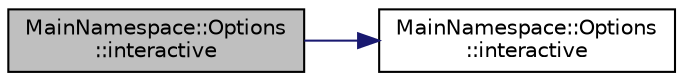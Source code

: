 digraph "MainNamespace::Options::interactive"
{
 // INTERACTIVE_SVG=YES
 // LATEX_PDF_SIZE
  edge [fontname="Helvetica",fontsize="10",labelfontname="Helvetica",labelfontsize="10"];
  node [fontname="Helvetica",fontsize="10",shape=record];
  rankdir="LR";
  Node1 [label="MainNamespace::Options\l::interactive",height=0.2,width=0.4,color="black", fillcolor="grey75", style="filled", fontcolor="black",tooltip=" "];
  Node1 -> Node2 [color="midnightblue",fontsize="10",style="solid",fontname="Helvetica"];
  Node2 [label="MainNamespace::Options\l::interactive",height=0.2,width=0.4,color="black", fillcolor="white", style="filled",URL="$struct_main_namespace_1_1_options.html#a5aa9f40de7b3144cf8f4f88ff2867654",tooltip=" "];
}
